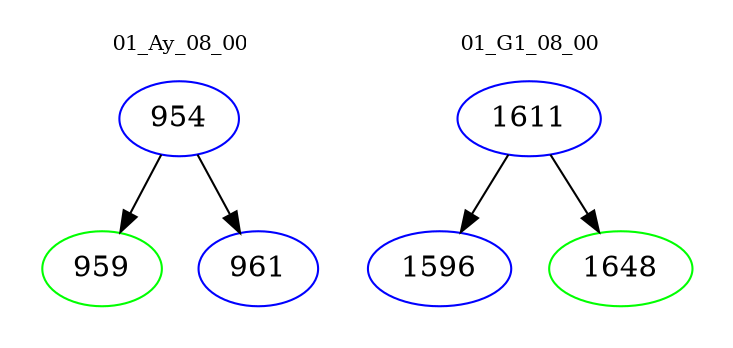 digraph{
subgraph cluster_0 {
color = white
label = "01_Ay_08_00";
fontsize=10;
T0_954 [label="954", color="blue"]
T0_954 -> T0_959 [color="black"]
T0_959 [label="959", color="green"]
T0_954 -> T0_961 [color="black"]
T0_961 [label="961", color="blue"]
}
subgraph cluster_1 {
color = white
label = "01_G1_08_00";
fontsize=10;
T1_1611 [label="1611", color="blue"]
T1_1611 -> T1_1596 [color="black"]
T1_1596 [label="1596", color="blue"]
T1_1611 -> T1_1648 [color="black"]
T1_1648 [label="1648", color="green"]
}
}
